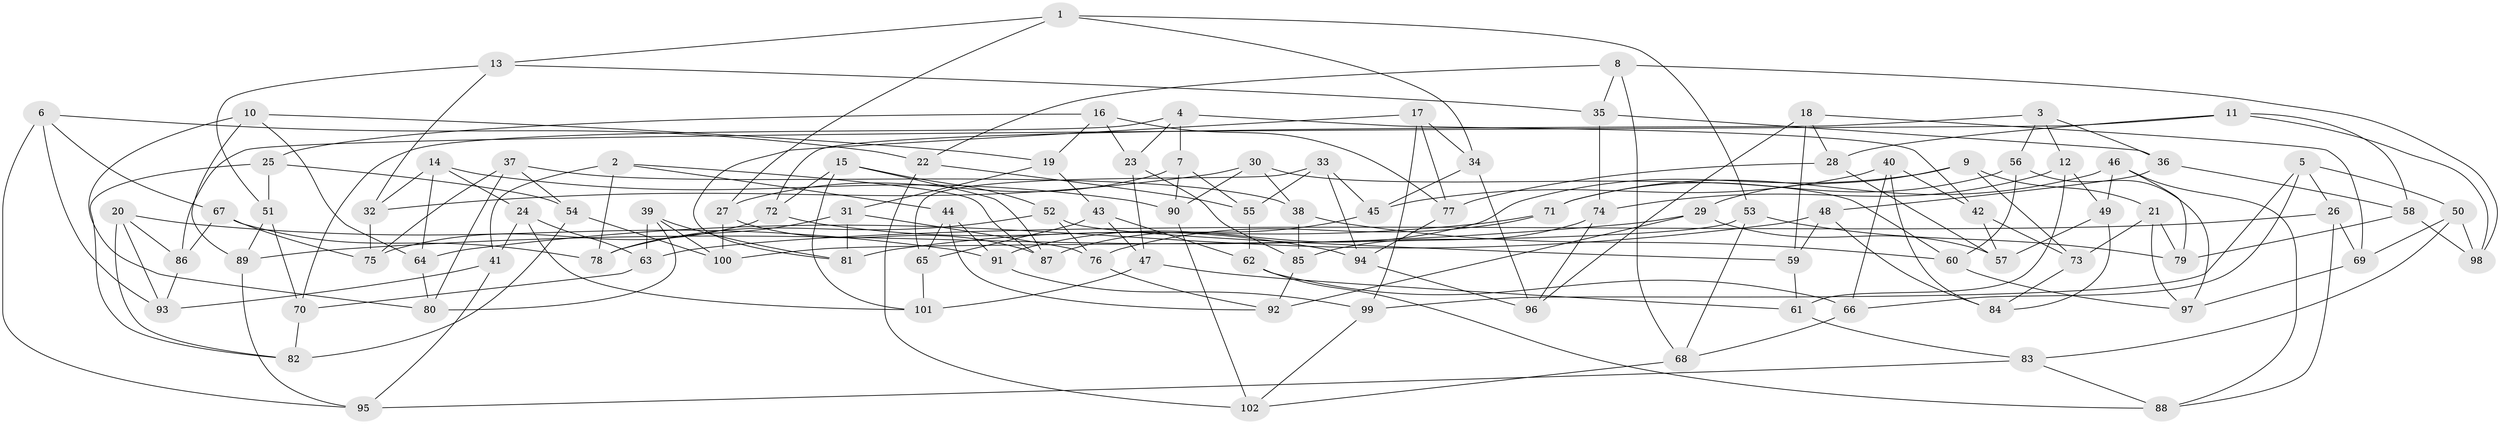 // coarse degree distribution, {6: 0.46774193548387094, 4: 0.3709677419354839, 5: 0.16129032258064516}
// Generated by graph-tools (version 1.1) at 2025/52/02/27/25 19:52:30]
// undirected, 102 vertices, 204 edges
graph export_dot {
graph [start="1"]
  node [color=gray90,style=filled];
  1;
  2;
  3;
  4;
  5;
  6;
  7;
  8;
  9;
  10;
  11;
  12;
  13;
  14;
  15;
  16;
  17;
  18;
  19;
  20;
  21;
  22;
  23;
  24;
  25;
  26;
  27;
  28;
  29;
  30;
  31;
  32;
  33;
  34;
  35;
  36;
  37;
  38;
  39;
  40;
  41;
  42;
  43;
  44;
  45;
  46;
  47;
  48;
  49;
  50;
  51;
  52;
  53;
  54;
  55;
  56;
  57;
  58;
  59;
  60;
  61;
  62;
  63;
  64;
  65;
  66;
  67;
  68;
  69;
  70;
  71;
  72;
  73;
  74;
  75;
  76;
  77;
  78;
  79;
  80;
  81;
  82;
  83;
  84;
  85;
  86;
  87;
  88;
  89;
  90;
  91;
  92;
  93;
  94;
  95;
  96;
  97;
  98;
  99;
  100;
  101;
  102;
  1 -- 27;
  1 -- 34;
  1 -- 13;
  1 -- 53;
  2 -- 78;
  2 -- 87;
  2 -- 44;
  2 -- 41;
  3 -- 12;
  3 -- 72;
  3 -- 56;
  3 -- 36;
  4 -- 42;
  4 -- 23;
  4 -- 7;
  4 -- 70;
  5 -- 99;
  5 -- 26;
  5 -- 50;
  5 -- 66;
  6 -- 95;
  6 -- 93;
  6 -- 67;
  6 -- 22;
  7 -- 55;
  7 -- 90;
  7 -- 27;
  8 -- 35;
  8 -- 22;
  8 -- 98;
  8 -- 68;
  9 -- 73;
  9 -- 21;
  9 -- 91;
  9 -- 29;
  10 -- 64;
  10 -- 19;
  10 -- 89;
  10 -- 80;
  11 -- 28;
  11 -- 98;
  11 -- 58;
  11 -- 86;
  12 -- 74;
  12 -- 49;
  12 -- 61;
  13 -- 35;
  13 -- 32;
  13 -- 51;
  14 -- 64;
  14 -- 90;
  14 -- 24;
  14 -- 32;
  15 -- 101;
  15 -- 72;
  15 -- 52;
  15 -- 87;
  16 -- 25;
  16 -- 19;
  16 -- 23;
  16 -- 77;
  17 -- 99;
  17 -- 77;
  17 -- 34;
  17 -- 81;
  18 -- 28;
  18 -- 96;
  18 -- 59;
  18 -- 69;
  19 -- 43;
  19 -- 31;
  20 -- 82;
  20 -- 93;
  20 -- 86;
  20 -- 91;
  21 -- 97;
  21 -- 73;
  21 -- 79;
  22 -- 55;
  22 -- 102;
  23 -- 47;
  23 -- 85;
  24 -- 41;
  24 -- 63;
  24 -- 101;
  25 -- 51;
  25 -- 54;
  25 -- 82;
  26 -- 69;
  26 -- 88;
  26 -- 63;
  27 -- 87;
  27 -- 100;
  28 -- 57;
  28 -- 77;
  29 -- 57;
  29 -- 89;
  29 -- 92;
  30 -- 90;
  30 -- 32;
  30 -- 38;
  30 -- 60;
  31 -- 78;
  31 -- 76;
  31 -- 81;
  32 -- 75;
  33 -- 65;
  33 -- 94;
  33 -- 45;
  33 -- 55;
  34 -- 96;
  34 -- 45;
  35 -- 74;
  35 -- 36;
  36 -- 48;
  36 -- 58;
  37 -- 75;
  37 -- 54;
  37 -- 80;
  37 -- 38;
  38 -- 85;
  38 -- 60;
  39 -- 81;
  39 -- 63;
  39 -- 80;
  39 -- 100;
  40 -- 45;
  40 -- 84;
  40 -- 42;
  40 -- 66;
  41 -- 93;
  41 -- 95;
  42 -- 73;
  42 -- 57;
  43 -- 62;
  43 -- 47;
  43 -- 65;
  44 -- 65;
  44 -- 91;
  44 -- 92;
  45 -- 87;
  46 -- 79;
  46 -- 49;
  46 -- 88;
  46 -- 71;
  47 -- 101;
  47 -- 61;
  48 -- 84;
  48 -- 59;
  48 -- 64;
  49 -- 84;
  49 -- 57;
  50 -- 69;
  50 -- 98;
  50 -- 83;
  51 -- 89;
  51 -- 70;
  52 -- 78;
  52 -- 59;
  52 -- 76;
  53 -- 79;
  53 -- 100;
  53 -- 68;
  54 -- 100;
  54 -- 82;
  55 -- 62;
  56 -- 71;
  56 -- 60;
  56 -- 97;
  58 -- 79;
  58 -- 98;
  59 -- 61;
  60 -- 97;
  61 -- 83;
  62 -- 88;
  62 -- 66;
  63 -- 70;
  64 -- 80;
  65 -- 101;
  66 -- 68;
  67 -- 78;
  67 -- 86;
  67 -- 75;
  68 -- 102;
  69 -- 97;
  70 -- 82;
  71 -- 76;
  71 -- 81;
  72 -- 94;
  72 -- 75;
  73 -- 84;
  74 -- 96;
  74 -- 85;
  76 -- 92;
  77 -- 94;
  83 -- 88;
  83 -- 95;
  85 -- 92;
  86 -- 93;
  89 -- 95;
  90 -- 102;
  91 -- 99;
  94 -- 96;
  99 -- 102;
}

